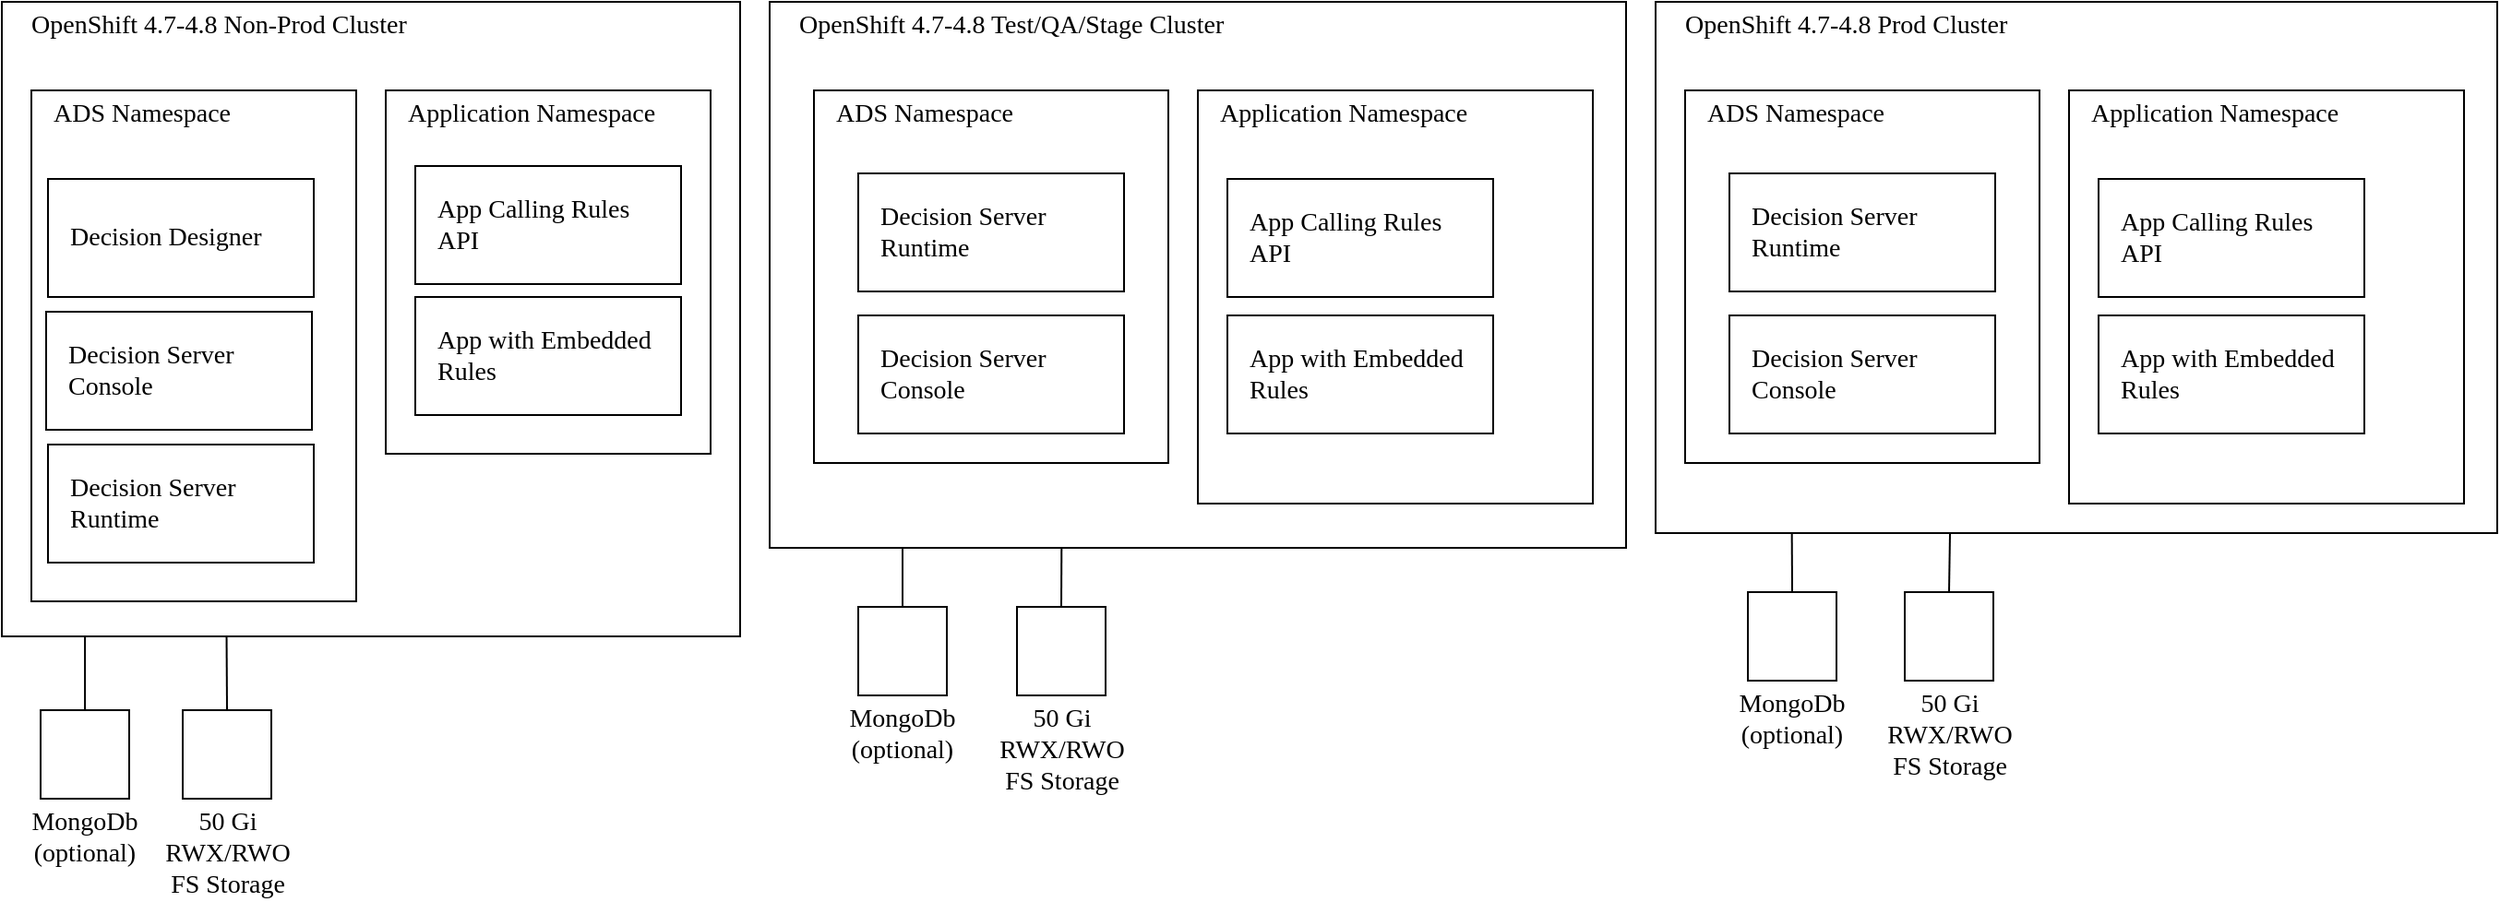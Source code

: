﻿<mxfile>
    <diagram id="NcwAg2lah1kJUgqv5FnV" name="Page-1">
        <mxGraphModel dx="594" dy="560" grid="1" gridSize="8" guides="1" tooltips="1" connect="1" arrows="1" fold="1" page="1" pageScale="1" pageWidth="1169" pageHeight="827" background="#ffffff" math="0" shadow="0">
            <root>
                <MiscDiagram modelType="MiscDiagram" lastModifiedUserId="dbush@ibm.com" description="" lastModified="2022-01-25T15:47:48Z" _id="miscdiagram_rkYAmMowK" label="Automation Decision Services on OCP" id="0">
                    <mxCell/>
                </MiscDiagram>
                <mxCell id="1" parent="0"/>
                <UserObject placeholders="1" label="50 Gi RWX/RWO FS Storage" Icon-Name="block-storage--alt" id="miscdiagram_rkYAmMowK_23dyPSvTIWV1">
                    <mxCell style="shape=mxgraph.ibm2mondrian.base;shapeType=ln;shapeLayout=collapsed;colorFamily=cyan;colorBackground=noColor:noColor;html=1;whiteSpace=wrap;metaEdit=1;strokeWidth=1;collapsible=0;recursiveResize=0;expand=0;fontFamily=IBM Plex Sans;fontColor=#000000;fontSize=14;image=;verticalAlign=top;align=center;spacing=0;spacingLeft=0;spacingRight=0;spacingTop=0;spacingBottom=0;verticalLabelPosition=bottom;labelPosition=center;positionText=bottom;container=1;labelWidth=71;" parent="1" vertex="1">
                        <mxGeometry x="114" y="400" width="48" height="48" as="geometry"/>
                    </mxCell>
                </UserObject>
                <UserObject placeholders="1" label="MongoDb (optional)" Icon-Name="data--base" _id="userobject_36gZY5eAaqw" id="miscdiagram_rkYAmMowK_33dyPSvTX9Wp">
                    <mxCell style="shape=mxgraph.ibm2mondrian.base;shapeType=ln;shapeLayout=collapsed;colorFamily=cyan;colorBackground=noColor:noColor;html=1;whiteSpace=wrap;metaEdit=1;strokeWidth=1;collapsible=0;recursiveResize=0;expand=0;fontFamily=IBM Plex Sans;fontColor=#000000;fontSize=14;image=;verticalAlign=top;align=center;spacing=0;spacingLeft=0;spacingRight=0;spacingTop=0;spacingBottom=0;verticalLabelPosition=bottom;labelPosition=center;positionText=bottom;container=1" parent="1" vertex="1">
                        <mxGeometry x="37" y="400" width="48" height="48" as="geometry"/>
                    </mxCell>
                </UserObject>
                <mxCell id="miscdiagram_rkYAmMowK_43dyPSvT9KbY" style="edgeStyle=orthogonalEdgeStyle;rounded=1;orthogonalLoop=1;jettySize=auto;html=1;jumpStyle=arc;jumpSize=8;entryX=0.165;entryY=1.011;entryDx=0;entryDy=0;entryPerimeter=0;" parent="1" source="miscdiagram_rkYAmMowK_33dyPSvTX9Wp" target="miscdiagram_rkYAmMowK_153dyPSvTxtzl" edge="1">
                    <mxGeometry relative="1" as="geometry"/>
                </mxCell>
                <mxCell id="miscdiagram_rkYAmMowK_53dyPSvTQ8Yp" style="edgeStyle=orthogonalEdgeStyle;rounded=1;orthogonalLoop=1;jettySize=auto;html=1;jumpStyle=arc;jumpSize=8;entryX=0.6;entryY=1;entryDx=0;entryDy=0;entryPerimeter=0;" parent="1" source="miscdiagram_rkYAmMowK_23dyPSvTIWV1" target="miscdiagram_rkYAmMowK_153dyPSvTxtzl" edge="1">
                    <mxGeometry relative="1" as="geometry"/>
                </mxCell>
                <UserObject placeholders="1" label="50 Gi RWX/RWO FS Storage" Icon-Name="block-storage--alt" _id="userobject_3apJ7Cky1So" id="miscdiagram_rkYAmMowK_63dyPSvTbgUA">
                    <mxCell style="shape=mxgraph.ibm2mondrian.base;shapeType=ln;shapeLayout=collapsed;colorFamily=cyan;colorBackground=noColor:noColor;html=1;whiteSpace=wrap;metaEdit=1;strokeWidth=1;collapsible=0;recursiveResize=0;expand=0;fontFamily=IBM Plex Sans;fontColor=#000000;fontSize=14;image=;verticalAlign=top;align=center;spacing=0;spacingLeft=0;spacingRight=0;spacingTop=0;spacingBottom=0;verticalLabelPosition=bottom;labelPosition=center;positionText=bottom;container=1;labelWidth=71;" parent="1" vertex="1">
                        <mxGeometry x="566" y="344" width="48" height="48" as="geometry"/>
                    </mxCell>
                </UserObject>
                <UserObject placeholders="1" label="MongoDb (optional)" Icon-Name="data--base" _id="userobject_3apJ7Cl2GSO" id="miscdiagram_rkYAmMowK_73dyPSvTG55o">
                    <mxCell style="shape=mxgraph.ibm2mondrian.base;shapeType=ln;shapeLayout=collapsed;colorFamily=cyan;colorBackground=noColor:noColor;html=1;whiteSpace=wrap;metaEdit=1;strokeWidth=1;collapsible=0;recursiveResize=0;expand=0;fontFamily=IBM Plex Sans;fontColor=#000000;fontSize=14;image=;verticalAlign=top;align=center;spacing=0;spacingLeft=0;spacingRight=0;spacingTop=0;spacingBottom=0;verticalLabelPosition=bottom;labelPosition=center;positionText=bottom;container=1" parent="1" vertex="1">
                        <mxGeometry x="480" y="344" width="48" height="48" as="geometry"/>
                    </mxCell>
                </UserObject>
                <UserObject placeholders="1" label="50 Gi RWX/RWO FS Storage" Icon-Name="block-storage--alt" _id="userobject_3apJ9ubQSxp" id="miscdiagram_rkYAmMowK_83dyPSvTP5GL">
                    <mxCell style="shape=mxgraph.ibm2mondrian.base;shapeType=ln;shapeLayout=collapsed;colorFamily=cyan;colorBackground=noColor:noColor;html=1;whiteSpace=wrap;metaEdit=1;strokeWidth=1;collapsible=0;recursiveResize=0;expand=0;fontFamily=IBM Plex Sans;fontColor=#000000;fontSize=14;image=;verticalAlign=top;align=center;spacing=0;spacingLeft=0;spacingRight=0;spacingTop=0;spacingBottom=0;verticalLabelPosition=bottom;labelPosition=center;positionText=bottom;container=1;labelWidth=71;" parent="1" vertex="1">
                        <mxGeometry x="1047" y="336" width="48" height="48" as="geometry"/>
                    </mxCell>
                </UserObject>
                <UserObject placeholders="1" label="MongoDb (optional)" Icon-Name="data--base" _id="userobject_3apJ9ub1aHb" id="miscdiagram_rkYAmMowK_93dyPSvT6f9L">
                    <mxCell style="shape=mxgraph.ibm2mondrian.base;shapeType=ln;shapeLayout=collapsed;colorFamily=cyan;colorBackground=noColor:noColor;html=1;whiteSpace=wrap;metaEdit=1;strokeWidth=1;collapsible=0;recursiveResize=0;expand=0;fontFamily=IBM Plex Sans;fontColor=#000000;fontSize=14;image=;verticalAlign=top;align=center;spacing=0;spacingLeft=0;spacingRight=0;spacingTop=0;spacingBottom=0;verticalLabelPosition=bottom;labelPosition=center;positionText=bottom;container=1" parent="1" vertex="1">
                        <mxGeometry x="962" y="336" width="48" height="48" as="geometry"/>
                    </mxCell>
                </UserObject>
                <mxCell id="miscdiagram_rkYAmMowK_103dyPSvTPiRG" style="edgeStyle=orthogonalEdgeStyle;rounded=1;orthogonalLoop=1;jettySize=auto;html=1;jumpStyle=arc;jumpSize=8;entryX=0.25;entryY=1;entryDx=0;entryDy=0;entryPerimeter=0;" parent="1" source="miscdiagram_rkYAmMowK_73dyPSvTG55o" target="miscdiagram_rkYAmMowK_263dyPSvTRjX4" edge="1">
                    <mxGeometry relative="1" as="geometry"/>
                </mxCell>
                <mxCell id="miscdiagram_rkYAmMowK_113dyPSvT9uMU" style="edgeStyle=orthogonalEdgeStyle;rounded=1;orthogonalLoop=1;jettySize=auto;html=1;jumpStyle=arc;jumpSize=8;entryX=0.7;entryY=1;entryDx=0;entryDy=0;entryPerimeter=0;" parent="1" source="miscdiagram_rkYAmMowK_63dyPSvTbgUA" target="miscdiagram_rkYAmMowK_263dyPSvTRjX4" edge="1">
                    <mxGeometry relative="1" as="geometry"/>
                </mxCell>
                <mxCell id="miscdiagram_rkYAmMowK_123dyPSvTn1hH" style="edgeStyle=orthogonalEdgeStyle;rounded=1;orthogonalLoop=1;jettySize=auto;html=1;jumpStyle=arc;jumpSize=8;entryX=0.3;entryY=1;entryDx=0;entryDy=0;entryPerimeter=0;" parent="1" source="miscdiagram_rkYAmMowK_93dyPSvT6f9L" target="miscdiagram_rkYAmMowK_303dyPSvTjNd5" edge="1">
                    <mxGeometry relative="1" as="geometry"/>
                </mxCell>
                <mxCell id="miscdiagram_rkYAmMowK_133dyPSvTGtmN" style="edgeStyle=orthogonalEdgeStyle;rounded=1;orthogonalLoop=1;jettySize=auto;html=1;jumpStyle=arc;jumpSize=8;entryX=0.75;entryY=1;entryDx=0;entryDy=0;entryPerimeter=0;" parent="1" source="miscdiagram_rkYAmMowK_83dyPSvTP5GL" target="miscdiagram_rkYAmMowK_303dyPSvTjNd5" edge="1">
                    <mxGeometry relative="1" as="geometry"/>
                </mxCell>
                <UserObject placeholders="1" label="OpenShift 4.7-4.8 Non-Prod Cluster" Icon-Name="logo--openshift" id="miscdiagram_rkYAmMowK_143dyPSvTeYBG">
                    <mxCell style="shape=mxgraph.ibm2mondrian.base;shapeType=pg;shapeLayout=expanded;colorFamily=green;colorBackground=noColor:noColor;strokeWidth=1;html=1;whiteSpace=wrap;metaEdit=1;collapsible=0;recursiveResize=0;expand=0;fontFamily=IBM Plex Sans SmBld;fontColor=#000000;fontSize=14;image=;verticalAlign=top;align=left;spacing=0;spacingLeft=16;spacingRight=16;spacingTop=0;spacingBottom=0;container=1" parent="1" vertex="1">
                        <mxGeometry x="16" y="16" width="400" height="344" as="geometry"/>
                    </mxCell>
                </UserObject>
                <UserObject placeholders="1" label="ADS Namespace" Icon-Name="border--none" id="miscdiagram_rkYAmMowK_153dyPSvTxtzl">
                    <mxCell style="shape=mxgraph.ibm2mondrian.base;shapeType=lg;shapeLayout=expanded;colorFamily=green;colorBackground=noColor:noColor;html=1;whiteSpace=wrap;metaEdit=1;strokeWidth=1;collapsible=0;recursiveResize=0;expand=0;fontFamily=IBM Plex Sans;fontColor=#000000;fontSize=14;image=;verticalAlign=top;align=left;spacing=0;spacingLeft=12;spacingRight=16;spacingTop=0;spacingBottom=0;container=1" parent="miscdiagram_rkYAmMowK_143dyPSvTeYBG" vertex="1">
                        <mxGeometry x="16" y="48" width="176" height="277" as="geometry"/>
                    </mxCell>
                </UserObject>
                <UserObject placeholders="1" label="Decision Server Runtime" Icon-Name="cube" _id="userobject_32UdcglKTdE" id="miscdiagram_rkYAmMowK_163dyPSvTSYyZ">
                    <mxCell style="shape=mxgraph.ibm2mondrian.base;shapeType=lg;shapeLayout=expanded;colorFamily=green;colorBackground=noColor:noColor;html=1;whiteSpace=wrap;metaEdit=1;strokeWidth=1;collapsible=0;recursiveResize=0;expand=0;fontFamily=IBM Plex Sans;fontColor=#000000;fontSize=14;image=;verticalAlign=middle;align=left;spacing=0;spacingLeft=12;spacingRight=16;spacingTop=0;spacingBottom=0;container=1" parent="miscdiagram_rkYAmMowK_153dyPSvTxtzl" vertex="1">
                        <mxGeometry x="9" y="192" width="144" height="64" as="geometry"/>
                    </mxCell>
                </UserObject>
                <UserObject placeholders="1" label="Decision Designer" Icon-Name="cube" _id="userobject_32Uk57xUjQN" id="miscdiagram_rkYAmMowK_173dyPSvTvGjQ">
                    <mxCell style="shape=mxgraph.ibm2mondrian.base;shapeType=lg;shapeLayout=expanded;colorFamily=green;colorBackground=noColor:noColor;html=1;whiteSpace=wrap;metaEdit=1;strokeWidth=1;collapsible=0;recursiveResize=0;expand=0;fontFamily=IBM Plex Sans;fontColor=#000000;fontSize=14;image=;verticalAlign=middle;align=left;spacing=0;spacingLeft=12;spacingRight=16;spacingTop=0;spacingBottom=0;container=1" parent="miscdiagram_rkYAmMowK_153dyPSvTxtzl" vertex="1">
                        <mxGeometry x="9" y="48" width="144" height="64" as="geometry"/>
                    </mxCell>
                </UserObject>
                <UserObject placeholders="1" label="Decision Server Console" Icon-Name="cube" _id="userobject_36gLhacHONI" id="miscdiagram_rkYAmMowK_183dyPSvTqPuU">
                    <mxCell style="shape=mxgraph.ibm2mondrian.base;shapeType=lg;shapeLayout=expanded;colorFamily=green;colorBackground=noColor:noColor;html=1;whiteSpace=wrap;metaEdit=1;strokeWidth=1;collapsible=0;recursiveResize=0;expand=0;fontFamily=IBM Plex Sans;fontColor=#000000;fontSize=14;image=;verticalAlign=middle;align=left;spacing=0;spacingLeft=12;spacingRight=16;spacingTop=0;spacingBottom=0;container=1" parent="miscdiagram_rkYAmMowK_153dyPSvTxtzl" vertex="1">
                        <mxGeometry x="8" y="120" width="144" height="64" as="geometry"/>
                    </mxCell>
                </UserObject>
                <UserObject placeholders="1" label="Application Namespace" Icon-Name="border--none" id="miscdiagram_rkYAmMowK_193dyPSvTkVwt">
                    <mxCell style="shape=mxgraph.ibm2mondrian.base;shapeType=lg;shapeLayout=expanded;colorFamily=green;colorBackground=noColor:noColor;html=1;whiteSpace=wrap;metaEdit=1;strokeWidth=1;collapsible=0;recursiveResize=0;expand=0;fontFamily=IBM Plex Sans;fontColor=#000000;fontSize=14;image=;verticalAlign=top;align=left;spacing=0;spacingLeft=12;spacingRight=16;spacingTop=0;spacingBottom=0;container=1" parent="miscdiagram_rkYAmMowK_143dyPSvTeYBG" vertex="1">
                        <mxGeometry x="208" y="48" width="176" height="197" as="geometry"/>
                    </mxCell>
                </UserObject>
                <UserObject placeholders="1" label="App with Embedded Rules" Icon-Name="cube" _id="userobject_364tx5ubr6u" id="miscdiagram_rkYAmMowK_203dyPSvTmUkT">
                    <mxCell style="shape=mxgraph.ibm2mondrian.base;shapeType=lg;shapeLayout=expanded;colorFamily=green;colorBackground=noColor:noColor;html=1;whiteSpace=wrap;metaEdit=1;strokeWidth=1;collapsible=0;recursiveResize=0;expand=0;fontFamily=IBM Plex Sans;fontColor=#000000;fontSize=14;image=;verticalAlign=middle;align=left;spacing=0;spacingLeft=12;spacingRight=16;spacingTop=0;spacingBottom=0;container=1" parent="miscdiagram_rkYAmMowK_193dyPSvTkVwt" vertex="1">
                        <mxGeometry x="16" y="112" width="144" height="64" as="geometry"/>
                    </mxCell>
                </UserObject>
                <UserObject placeholders="1" label="App Calling Rules API" Icon-Name="cube" _id="userobject_365ESUdfBAx" id="miscdiagram_rkYAmMowK_213dyPSvTAVjs">
                    <mxCell style="shape=mxgraph.ibm2mondrian.base;shapeType=lg;shapeLayout=expanded;colorFamily=green;colorBackground=noColor:noColor;html=1;whiteSpace=wrap;metaEdit=1;strokeWidth=1;collapsible=0;recursiveResize=0;expand=0;fontFamily=IBM Plex Sans;fontColor=#000000;fontSize=14;image=;verticalAlign=middle;align=left;spacing=0;spacingLeft=12;spacingRight=16;spacingTop=0;spacingBottom=0;container=1" parent="miscdiagram_rkYAmMowK_193dyPSvTkVwt" vertex="1">
                        <mxGeometry x="16" y="41" width="144" height="64" as="geometry"/>
                    </mxCell>
                </UserObject>
                <UserObject placeholders="1" label="OpenShift 4.7-4.8 Test/QA/Stage Cluster" Icon-Name="logo--openshift" _id="userobject_3dwAQBNOQGz" id="miscdiagram_rkYAmMowK_223dyPSvTNWRO">
                    <mxCell style="shape=mxgraph.ibm2mondrian.base;shapeType=pg;shapeLayout=expanded;colorFamily=green;colorBackground=noColor:noColor;strokeWidth=1;html=1;whiteSpace=wrap;metaEdit=1;collapsible=0;recursiveResize=0;expand=0;fontFamily=IBM Plex Sans SmBld;fontColor=#000000;fontSize=14;image=;verticalAlign=top;align=left;spacing=0;spacingLeft=16;spacingRight=16;spacingTop=0;spacingBottom=0;container=1" parent="1" vertex="1">
                        <mxGeometry x="432" y="16" width="464" height="296" as="geometry"/>
                    </mxCell>
                </UserObject>
                <UserObject placeholders="1" label="Application Namespace" Icon-Name="border--none" _id="userobject_36gD9mqQabU" id="miscdiagram_rkYAmMowK_233dyPSvTdU8K">
                    <mxCell style="shape=mxgraph.ibm2mondrian.base;shapeType=lg;shapeLayout=expanded;colorFamily=green;colorBackground=noColor:noColor;html=1;whiteSpace=wrap;metaEdit=1;strokeWidth=1;collapsible=0;recursiveResize=0;expand=0;fontFamily=IBM Plex Sans;fontColor=#000000;fontSize=14;image=;verticalAlign=top;align=left;spacing=0;spacingLeft=12;spacingRight=16;spacingTop=0;spacingBottom=0;container=1" parent="miscdiagram_rkYAmMowK_223dyPSvTNWRO" vertex="1">
                        <mxGeometry x="232" y="48" width="214" height="224" as="geometry"/>
                    </mxCell>
                </UserObject>
                <UserObject placeholders="1" label="App with Embedded Rules" Icon-Name="cube" _id="userobject_36gD9mrrcRF" id="miscdiagram_rkYAmMowK_243dyPSvTCaIr">
                    <mxCell style="shape=mxgraph.ibm2mondrian.base;shapeType=lg;shapeLayout=expanded;colorFamily=green;colorBackground=noColor:noColor;html=1;whiteSpace=wrap;metaEdit=1;strokeWidth=1;collapsible=0;recursiveResize=0;expand=0;fontFamily=IBM Plex Sans;fontColor=#000000;fontSize=14;image=;verticalAlign=middle;align=left;spacing=0;spacingLeft=12;spacingRight=16;spacingTop=0;spacingBottom=0;container=1" parent="miscdiagram_rkYAmMowK_233dyPSvTdU8K" vertex="1">
                        <mxGeometry x="16" y="122" width="144" height="64" as="geometry"/>
                    </mxCell>
                </UserObject>
                <UserObject placeholders="1" label="App Calling Rules API" Icon-Name="cube" _id="userobject_36gD9mrjvq1" id="miscdiagram_rkYAmMowK_253dyPSvTFQX8">
                    <mxCell style="shape=mxgraph.ibm2mondrian.base;shapeType=lg;shapeLayout=expanded;colorFamily=green;colorBackground=noColor:noColor;html=1;whiteSpace=wrap;metaEdit=1;strokeWidth=1;collapsible=0;recursiveResize=0;expand=0;fontFamily=IBM Plex Sans;fontColor=#000000;fontSize=14;image=;verticalAlign=middle;align=left;spacing=0;spacingLeft=12;spacingRight=16;spacingTop=0;spacingBottom=0;container=1" parent="miscdiagram_rkYAmMowK_233dyPSvTdU8K" vertex="1">
                        <mxGeometry x="16" y="48" width="144" height="64" as="geometry"/>
                    </mxCell>
                </UserObject>
                <UserObject placeholders="1" label="ADS Namespace" Icon-Name="border--none" _id="userobject_365Ft8IL3wn" id="miscdiagram_rkYAmMowK_263dyPSvTRjX4">
                    <mxCell style="shape=mxgraph.ibm2mondrian.base;shapeType=lg;shapeLayout=expanded;colorFamily=green;colorBackground=noColor:noColor;html=1;whiteSpace=wrap;metaEdit=1;strokeWidth=1;collapsible=0;recursiveResize=0;expand=0;fontFamily=IBM Plex Sans;fontColor=#000000;fontSize=14;image=;verticalAlign=top;align=left;spacing=0;spacingLeft=12;spacingRight=16;spacingTop=0;spacingBottom=0;container=1" parent="miscdiagram_rkYAmMowK_223dyPSvTNWRO" vertex="1">
                        <mxGeometry x="24" y="48" width="192" height="202" as="geometry"/>
                    </mxCell>
                </UserObject>
                <UserObject placeholders="1" label="Decision Server Runtime" Icon-Name="cube" _id="userobject_32UdcglKTdE" id="miscdiagram_rkYAmMowK_273dyPSvTdTPb">
                    <mxCell style="shape=mxgraph.ibm2mondrian.base;shapeType=lg;shapeLayout=expanded;colorFamily=green;colorBackground=noColor:noColor;html=1;whiteSpace=wrap;metaEdit=1;strokeWidth=1;collapsible=0;recursiveResize=0;expand=0;fontFamily=IBM Plex Sans;fontColor=#000000;fontSize=14;image=;verticalAlign=middle;align=left;spacing=0;spacingLeft=12;spacingRight=16;spacingTop=0;spacingBottom=0;container=1" parent="miscdiagram_rkYAmMowK_263dyPSvTRjX4" vertex="1">
                        <mxGeometry x="24" y="45" width="144" height="64" as="geometry"/>
                    </mxCell>
                </UserObject>
                <UserObject placeholders="1" label="Decision Server Console" Icon-Name="cube" _id="userobject_36gZrDV3X4R" id="miscdiagram_rkYAmMowK_283dyPSvTu6Hf">
                    <mxCell style="shape=mxgraph.ibm2mondrian.base;shapeType=lg;shapeLayout=expanded;colorFamily=green;colorBackground=noColor:noColor;html=1;whiteSpace=wrap;metaEdit=1;strokeWidth=1;collapsible=0;recursiveResize=0;expand=0;fontFamily=IBM Plex Sans;fontColor=#000000;fontSize=14;image=;verticalAlign=middle;align=left;spacing=0;spacingLeft=12;spacingRight=16;spacingTop=0;spacingBottom=0;container=1" parent="miscdiagram_rkYAmMowK_263dyPSvTRjX4" vertex="1">
                        <mxGeometry x="24" y="122" width="144" height="64" as="geometry"/>
                    </mxCell>
                </UserObject>
                <UserObject placeholders="1" label="OpenShift 4.7-4.8 Prod Cluster" Icon-Name="logo--openshift" _id="userobject_3dwBkepx7zg" id="miscdiagram_rkYAmMowK_293dyPSvTsO7n">
                    <mxCell style="shape=mxgraph.ibm2mondrian.base;shapeType=pg;shapeLayout=expanded;colorFamily=green;colorBackground=noColor:noColor;strokeWidth=1;html=1;whiteSpace=wrap;metaEdit=1;collapsible=0;recursiveResize=0;expand=0;fontFamily=IBM Plex Sans SmBld;fontColor=#000000;fontSize=14;image=;verticalAlign=top;align=left;spacing=0;spacingLeft=16;spacingRight=16;spacingTop=0;spacingBottom=0;container=1" parent="1" vertex="1">
                        <mxGeometry x="912" y="16" width="456" height="288" as="geometry"/>
                    </mxCell>
                </UserObject>
                <UserObject placeholders="1" label="ADS Namespace" Icon-Name="border--none" _id="userobject_3apIvLIPJLG" id="miscdiagram_rkYAmMowK_303dyPSvTjNd5">
                    <mxCell style="shape=mxgraph.ibm2mondrian.base;shapeType=lg;shapeLayout=expanded;colorFamily=green;colorBackground=noColor:noColor;html=1;whiteSpace=wrap;metaEdit=1;strokeWidth=1;collapsible=0;recursiveResize=0;expand=0;fontFamily=IBM Plex Sans;fontColor=#000000;fontSize=14;image=;verticalAlign=top;align=left;spacing=0;spacingLeft=12;spacingRight=16;spacingTop=0;spacingBottom=0;container=1" parent="miscdiagram_rkYAmMowK_293dyPSvTsO7n" vertex="1">
                        <mxGeometry x="16" y="48" width="192" height="202" as="geometry"/>
                    </mxCell>
                </UserObject>
                <UserObject placeholders="1" label="Decision Server Runtime" Icon-Name="cube" _id="userobject_3apIvLJAvXA" id="miscdiagram_rkYAmMowK_313dyPSvT5UOd">
                    <mxCell style="shape=mxgraph.ibm2mondrian.base;shapeType=lg;shapeLayout=expanded;colorFamily=green;colorBackground=noColor:noColor;html=1;whiteSpace=wrap;metaEdit=1;strokeWidth=1;collapsible=0;recursiveResize=0;expand=0;fontFamily=IBM Plex Sans;fontColor=#000000;fontSize=14;image=;verticalAlign=middle;align=left;spacing=0;spacingLeft=12;spacingRight=16;spacingTop=0;spacingBottom=0;container=1" parent="miscdiagram_rkYAmMowK_303dyPSvTjNd5" vertex="1">
                        <mxGeometry x="24" y="45" width="144" height="64" as="geometry"/>
                    </mxCell>
                </UserObject>
                <UserObject placeholders="1" label="Decision Server Console" Icon-Name="cube" _id="userobject_3apIvLJKPn7" id="miscdiagram_rkYAmMowK_323dyPSvTB8ub">
                    <mxCell style="shape=mxgraph.ibm2mondrian.base;shapeType=lg;shapeLayout=expanded;colorFamily=green;colorBackground=noColor:noColor;html=1;whiteSpace=wrap;metaEdit=1;strokeWidth=1;collapsible=0;recursiveResize=0;expand=0;fontFamily=IBM Plex Sans;fontColor=#000000;fontSize=14;image=;verticalAlign=middle;align=left;spacing=0;spacingLeft=12;spacingRight=16;spacingTop=0;spacingBottom=0;container=1" parent="miscdiagram_rkYAmMowK_303dyPSvTjNd5" vertex="1">
                        <mxGeometry x="24" y="122" width="144" height="64" as="geometry"/>
                    </mxCell>
                </UserObject>
                <UserObject placeholders="1" label="Application Namespace" Icon-Name="border--none" _id="userobject_3apIzBSyuQG" id="miscdiagram_rkYAmMowK_333dyPSvTDGAJ">
                    <mxCell style="shape=mxgraph.ibm2mondrian.base;shapeType=lg;shapeLayout=expanded;colorFamily=green;colorBackground=noColor:noColor;html=1;whiteSpace=wrap;metaEdit=1;strokeWidth=1;collapsible=0;recursiveResize=0;expand=0;fontFamily=IBM Plex Sans;fontColor=#000000;fontSize=14;image=;verticalAlign=top;align=left;spacing=0;spacingLeft=12;spacingRight=16;spacingTop=0;spacingBottom=0;container=1" parent="miscdiagram_rkYAmMowK_293dyPSvTsO7n" vertex="1">
                        <mxGeometry x="224" y="48" width="214" height="224" as="geometry"/>
                    </mxCell>
                </UserObject>
                <UserObject placeholders="1" label="App with Embedded Rules" Icon-Name="cube" _id="userobject_3apIzBTLkqA" id="miscdiagram_rkYAmMowK_343dyPSvTSU3p">
                    <mxCell style="shape=mxgraph.ibm2mondrian.base;shapeType=lg;shapeLayout=expanded;colorFamily=green;colorBackground=noColor:noColor;html=1;whiteSpace=wrap;metaEdit=1;strokeWidth=1;collapsible=0;recursiveResize=0;expand=0;fontFamily=IBM Plex Sans;fontColor=#000000;fontSize=14;image=;verticalAlign=middle;align=left;spacing=0;spacingLeft=12;spacingRight=16;spacingTop=0;spacingBottom=0;container=1" parent="miscdiagram_rkYAmMowK_333dyPSvTDGAJ" vertex="1">
                        <mxGeometry x="16" y="122" width="144" height="64" as="geometry"/>
                    </mxCell>
                </UserObject>
                <UserObject placeholders="1" label="App Calling Rules API" Icon-Name="cube" _id="userobject_3apIzBTRbIC" id="miscdiagram_rkYAmMowK_353dyPSvTSZX3">
                    <mxCell style="shape=mxgraph.ibm2mondrian.base;shapeType=lg;shapeLayout=expanded;colorFamily=green;colorBackground=noColor:noColor;html=1;whiteSpace=wrap;metaEdit=1;strokeWidth=1;collapsible=0;recursiveResize=0;expand=0;fontFamily=IBM Plex Sans;fontColor=#000000;fontSize=14;image=;verticalAlign=middle;align=left;spacing=0;spacingLeft=12;spacingRight=16;spacingTop=0;spacingBottom=0;container=1" parent="miscdiagram_rkYAmMowK_333dyPSvTDGAJ" vertex="1">
                        <mxGeometry x="16" y="48" width="144" height="64" as="geometry"/>
                    </mxCell>
                </UserObject>
            </root>
        </mxGraphModel>
    </diagram>
</mxfile>